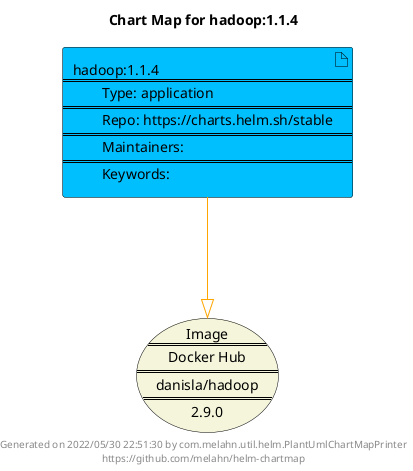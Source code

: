 @startuml
skinparam linetype ortho
skinparam backgroundColor white
skinparam usecaseBorderColor black
skinparam usecaseArrowColor LightSlateGray
skinparam artifactBorderColor black
skinparam artifactArrowColor LightSlateGray

title Chart Map for hadoop:1.1.4

'There is one referenced Helm Chart
artifact "hadoop:1.1.4\n====\n\tType: application\n====\n\tRepo: https://charts.helm.sh/stable\n====\n\tMaintainers: \n====\n\tKeywords: " as hadoop_1_1_4 #DeepSkyBlue

'There is one referenced Docker Image
usecase "Image\n====\nDocker Hub\n====\ndanisla/hadoop\n====\n2.9.0" as danisla_hadoop_2_9_0 #Beige

'Chart Dependencies
hadoop_1_1_4--[#orange]-|>danisla_hadoop_2_9_0

center footer Generated on 2022/05/30 22:51:30 by com.melahn.util.helm.PlantUmlChartMapPrinter\nhttps://github.com/melahn/helm-chartmap
@enduml
